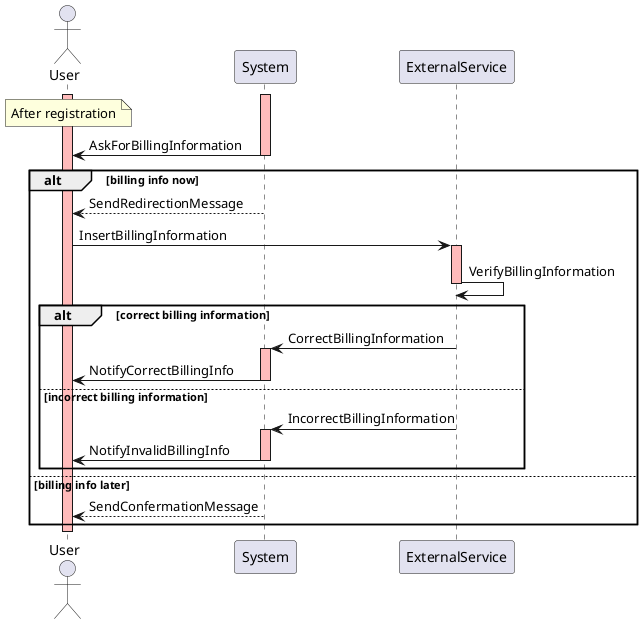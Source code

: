 @startuml

actor User
participant System
participant ExternalService

note over User: After registration

activate User #FFBBBB
activate System #FFBBBB
System -> User: AskForBillingInformation
deactivate System

alt billing info now
  System --> User: SendRedirectionMessage
  User -> ExternalService: InsertBillingInformation
  activate ExternalService #FFBBBB
  ExternalService -> ExternalService: VerifyBillingInformation
  deactivate ExternalService

  alt correct billing information
    ExternalService -> System: CorrectBillingInformation
    activate System #FFBBBB
    System -> User: NotifyCorrectBillingInfo
    deactivate System
  else incorrect billing information
    ExternalService -> System: IncorrectBillingInformation
    activate System #FFBBBB
    System -> User: NotifyInvalidBillingInfo
    deactivate System
  end

else billing info later
  System --> User: SendConfermationMessage
end

deactivate User

@enduml
